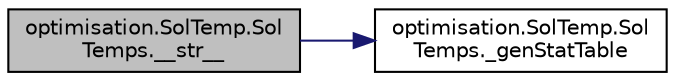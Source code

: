 digraph "optimisation.SolTemp.SolTemps.__str__"
{
 // INTERACTIVE_SVG=YES
  edge [fontname="Helvetica",fontsize="10",labelfontname="Helvetica",labelfontsize="10"];
  node [fontname="Helvetica",fontsize="10",shape=record];
  rankdir="LR";
  Node1 [label="optimisation.SolTemp.Sol\lTemps.__str__",height=0.2,width=0.4,color="black", fillcolor="grey75", style="filled" fontcolor="black"];
  Node1 -> Node2 [color="midnightblue",fontsize="10",style="solid",fontname="Helvetica"];
  Node2 [label="optimisation.SolTemp.Sol\lTemps._genStatTable",height=0.2,width=0.4,color="black", fillcolor="white", style="filled",URL="$classoptimisation_1_1_sol_temp_1_1_sol_temps.html#a30e5112582a7d9dc411d73536904dfe4",tooltip="Génère la StatTable correspondante à l&#39;état actuel de la SolTemps. "];
}
